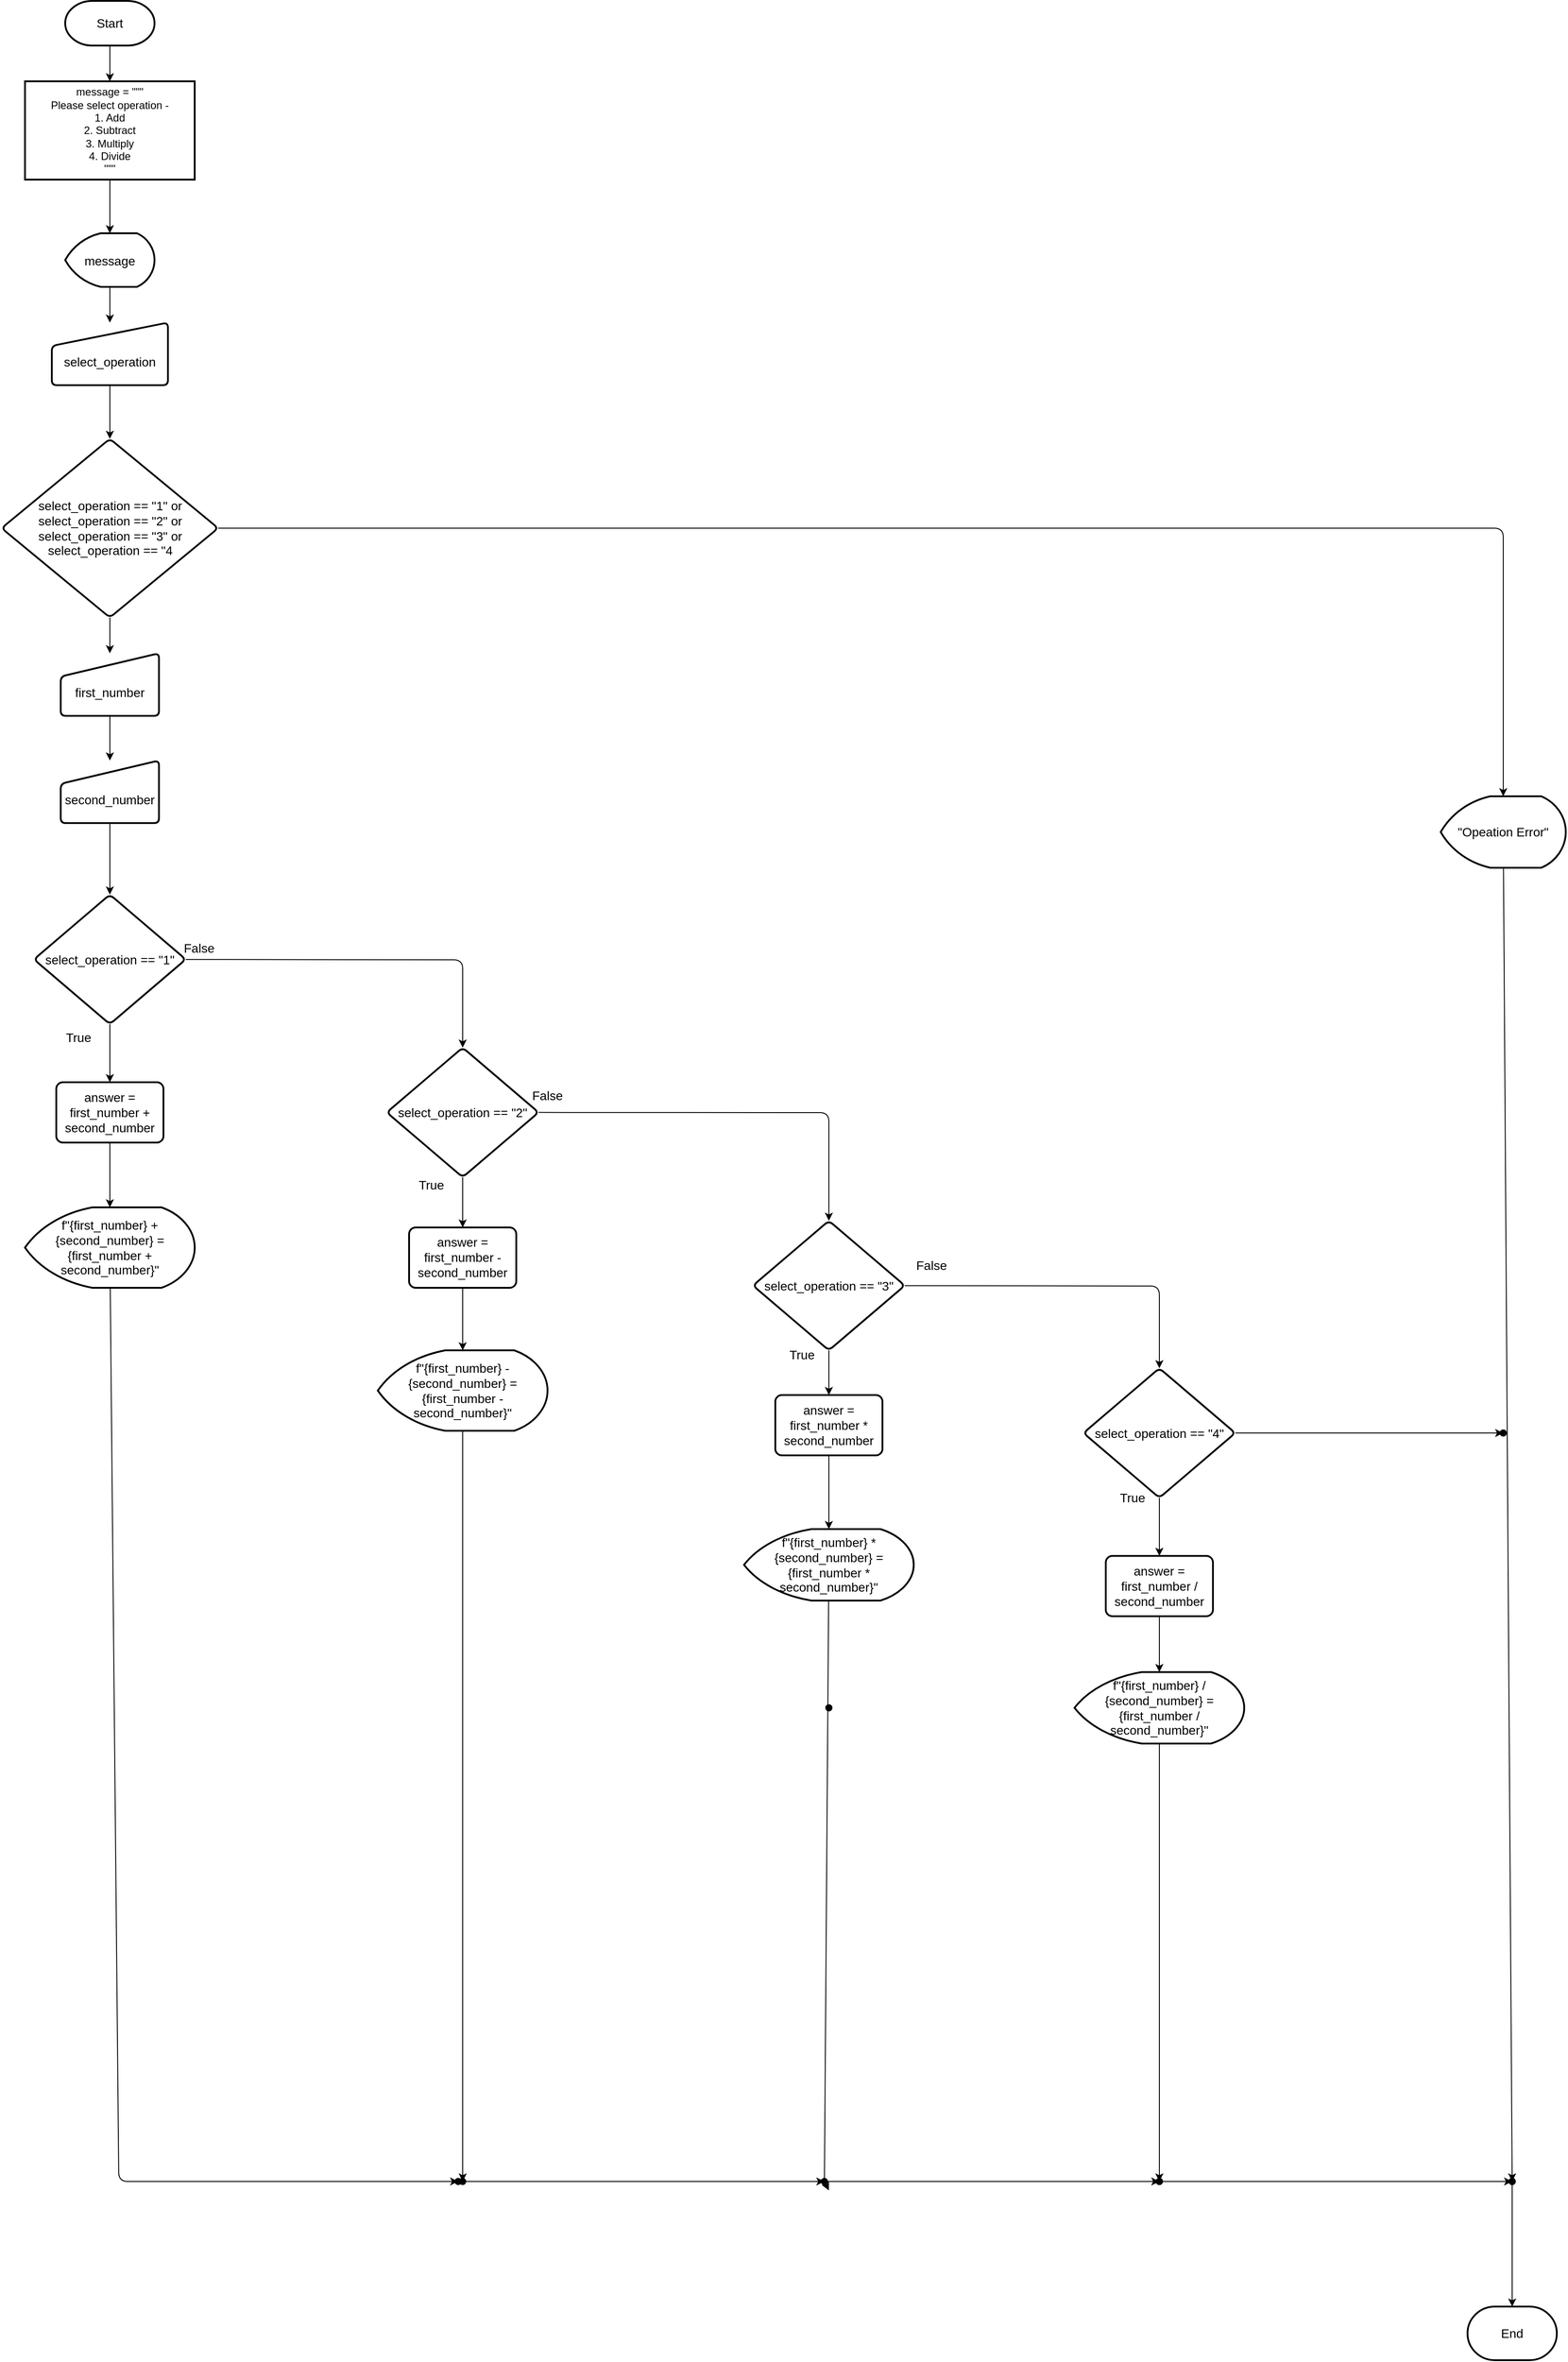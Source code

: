 <mxfile>
    <diagram id="Lz5feMa2YiNlO6fLmbmv" name="Page-1">
        <mxGraphModel dx="3540" dy="2183" grid="1" gridSize="10" guides="1" tooltips="1" connect="1" arrows="1" fold="1" page="1" pageScale="1" pageWidth="850" pageHeight="1100" math="0" shadow="0">
            <root>
                <mxCell id="0"/>
                <mxCell id="1" parent="0"/>
                <mxCell id="103" value="" style="edgeStyle=none;html=1;fontSize=18;" edge="1" parent="1" source="101" target="102">
                    <mxGeometry relative="1" as="geometry"/>
                </mxCell>
                <mxCell id="101" value="&lt;font style=&quot;font-size: 14px&quot;&gt;Start&lt;/font&gt;" style="strokeWidth=2;html=1;shape=mxgraph.flowchart.terminator;whiteSpace=wrap;" vertex="1" parent="1">
                    <mxGeometry x="390" y="590" width="100" height="50" as="geometry"/>
                </mxCell>
                <mxCell id="105" value="" style="edgeStyle=none;html=1;fontSize=18;" edge="1" parent="1" source="102" target="104">
                    <mxGeometry relative="1" as="geometry"/>
                </mxCell>
                <mxCell id="102" value="message = &quot;&quot;&quot;&lt;br&gt;Please select operation -&lt;br&gt;1. Add&lt;br&gt;2. Subtract&lt;br&gt;3. Multiply&lt;br&gt;4. Divide&lt;br&gt;&quot;&quot;&quot;" style="whiteSpace=wrap;html=1;strokeWidth=2;" vertex="1" parent="1">
                    <mxGeometry x="345" y="680" width="190" height="110" as="geometry"/>
                </mxCell>
                <mxCell id="107" value="" style="edgeStyle=none;html=1;fontSize=14;" edge="1" parent="1" source="104" target="106">
                    <mxGeometry relative="1" as="geometry"/>
                </mxCell>
                <mxCell id="104" value="&lt;font style=&quot;font-size: 14px&quot;&gt;message&lt;/font&gt;" style="strokeWidth=2;html=1;shape=mxgraph.flowchart.display;whiteSpace=wrap;fontSize=18;" vertex="1" parent="1">
                    <mxGeometry x="390" y="850" width="100" height="60" as="geometry"/>
                </mxCell>
                <mxCell id="109" value="" style="edgeStyle=none;html=1;fontSize=14;" edge="1" parent="1" source="106" target="108">
                    <mxGeometry relative="1" as="geometry"/>
                </mxCell>
                <mxCell id="106" value="&lt;br&gt;select_operation" style="html=1;strokeWidth=2;shape=manualInput;whiteSpace=wrap;rounded=1;size=26;arcSize=11;fontSize=14;" vertex="1" parent="1">
                    <mxGeometry x="375" y="950" width="130" height="70" as="geometry"/>
                </mxCell>
                <mxCell id="112" value="" style="edgeStyle=none;html=1;fontSize=14;" edge="1" parent="1" source="108" target="110">
                    <mxGeometry relative="1" as="geometry"/>
                </mxCell>
                <mxCell id="138" value="" style="edgeStyle=none;html=1;fontSize=14;" edge="1" parent="1" source="108" target="137">
                    <mxGeometry relative="1" as="geometry">
                        <Array as="points">
                            <mxPoint x="2000" y="1180"/>
                        </Array>
                    </mxGeometry>
                </mxCell>
                <mxCell id="108" value="select_operation == &quot;1&quot; or&lt;br&gt;select_operation == &quot;2&quot; or&lt;br&gt;select_operation == &quot;3&quot; or&lt;br&gt;select_operation == &quot;4" style="rhombus;whiteSpace=wrap;html=1;fontSize=14;strokeWidth=2;rounded=1;arcSize=11;" vertex="1" parent="1">
                    <mxGeometry x="318.75" y="1080" width="242.5" height="200" as="geometry"/>
                </mxCell>
                <mxCell id="113" value="" style="edgeStyle=none;html=1;fontSize=14;" edge="1" parent="1" source="110" target="111">
                    <mxGeometry relative="1" as="geometry"/>
                </mxCell>
                <mxCell id="110" value="&lt;br&gt;first_number" style="html=1;strokeWidth=2;shape=manualInput;whiteSpace=wrap;rounded=1;size=26;arcSize=11;fontSize=14;" vertex="1" parent="1">
                    <mxGeometry x="385" y="1320" width="110" height="70" as="geometry"/>
                </mxCell>
                <mxCell id="115" value="" style="edgeStyle=none;html=1;fontSize=14;" edge="1" parent="1" source="111" target="114">
                    <mxGeometry relative="1" as="geometry"/>
                </mxCell>
                <mxCell id="111" value="&lt;br&gt;second_number" style="html=1;strokeWidth=2;shape=manualInput;whiteSpace=wrap;rounded=1;size=26;arcSize=11;fontSize=14;" vertex="1" parent="1">
                    <mxGeometry x="385" y="1440" width="110" height="70" as="geometry"/>
                </mxCell>
                <mxCell id="117" value="" style="edgeStyle=none;html=1;fontSize=14;" edge="1" parent="1" source="114" target="116">
                    <mxGeometry relative="1" as="geometry"/>
                </mxCell>
                <mxCell id="123" value="" style="edgeStyle=none;html=1;fontSize=14;" edge="1" parent="1" source="114" target="122">
                    <mxGeometry relative="1" as="geometry">
                        <Array as="points">
                            <mxPoint x="835" y="1663"/>
                        </Array>
                    </mxGeometry>
                </mxCell>
                <mxCell id="114" value="select_operation == &quot;1&quot;" style="rhombus;whiteSpace=wrap;html=1;fontSize=14;strokeWidth=2;rounded=1;arcSize=11;" vertex="1" parent="1">
                    <mxGeometry x="355" y="1590" width="170" height="145" as="geometry"/>
                </mxCell>
                <mxCell id="119" value="" style="edgeStyle=none;html=1;fontSize=14;" edge="1" parent="1" source="116" target="118">
                    <mxGeometry relative="1" as="geometry"/>
                </mxCell>
                <mxCell id="116" value="answer = first_number + second_number" style="whiteSpace=wrap;html=1;fontSize=14;strokeWidth=2;rounded=1;arcSize=11;" vertex="1" parent="1">
                    <mxGeometry x="380" y="1800" width="120" height="67.5" as="geometry"/>
                </mxCell>
                <mxCell id="152" value="" style="edgeStyle=none;html=1;fontSize=14;" edge="1" parent="1" source="118" target="151">
                    <mxGeometry relative="1" as="geometry">
                        <Array as="points">
                            <mxPoint x="450" y="3030"/>
                        </Array>
                    </mxGeometry>
                </mxCell>
                <mxCell id="118" value="f&quot;{first_number} + {second_number} = {first_number + second_number}&quot;" style="strokeWidth=2;html=1;shape=mxgraph.flowchart.display;whiteSpace=wrap;fontSize=14;" vertex="1" parent="1">
                    <mxGeometry x="345" y="1940" width="190" height="90" as="geometry"/>
                </mxCell>
                <mxCell id="125" value="" style="edgeStyle=none;html=1;fontSize=14;" edge="1" parent="1" source="122" target="124">
                    <mxGeometry relative="1" as="geometry"/>
                </mxCell>
                <mxCell id="132" value="" style="edgeStyle=none;html=1;fontSize=14;" edge="1" parent="1" source="122" target="131">
                    <mxGeometry relative="1" as="geometry">
                        <Array as="points">
                            <mxPoint x="1245" y="1834"/>
                        </Array>
                    </mxGeometry>
                </mxCell>
                <mxCell id="122" value="select_operation == &quot;2&quot;" style="rhombus;whiteSpace=wrap;html=1;fontSize=14;strokeWidth=2;rounded=1;arcSize=11;" vertex="1" parent="1">
                    <mxGeometry x="750" y="1761.25" width="170" height="145" as="geometry"/>
                </mxCell>
                <mxCell id="127" value="" style="edgeStyle=none;html=1;fontSize=14;" edge="1" parent="1" source="124" target="126">
                    <mxGeometry relative="1" as="geometry"/>
                </mxCell>
                <mxCell id="124" value="answer = first_number - second_number" style="whiteSpace=wrap;html=1;fontSize=14;strokeWidth=2;rounded=1;arcSize=11;" vertex="1" parent="1">
                    <mxGeometry x="775" y="1962.5" width="120" height="67.5" as="geometry"/>
                </mxCell>
                <mxCell id="154" value="" style="edgeStyle=none;html=1;fontSize=14;" edge="1" parent="1" source="126" target="153">
                    <mxGeometry relative="1" as="geometry"/>
                </mxCell>
                <mxCell id="126" value="f&quot;{first_number} - {second_number} = {first_number - second_number}&quot;" style="strokeWidth=2;html=1;shape=mxgraph.flowchart.display;whiteSpace=wrap;fontSize=14;" vertex="1" parent="1">
                    <mxGeometry x="740" y="2100" width="190" height="90" as="geometry"/>
                </mxCell>
                <mxCell id="128" value="True" style="text;html=1;strokeColor=none;fillColor=none;align=center;verticalAlign=middle;whiteSpace=wrap;rounded=0;fontSize=14;" vertex="1" parent="1">
                    <mxGeometry x="375" y="1735" width="60" height="30" as="geometry"/>
                </mxCell>
                <mxCell id="129" value="False" style="text;html=1;strokeColor=none;fillColor=none;align=center;verticalAlign=middle;whiteSpace=wrap;rounded=0;fontSize=14;" vertex="1" parent="1">
                    <mxGeometry x="510" y="1635" width="60" height="30" as="geometry"/>
                </mxCell>
                <mxCell id="130" value="True" style="text;html=1;strokeColor=none;fillColor=none;align=center;verticalAlign=middle;whiteSpace=wrap;rounded=0;fontSize=14;" vertex="1" parent="1">
                    <mxGeometry x="770" y="1900" width="60" height="30" as="geometry"/>
                </mxCell>
                <mxCell id="134" value="" style="edgeStyle=none;html=1;fontSize=14;" edge="1" parent="1" source="131" target="133">
                    <mxGeometry relative="1" as="geometry"/>
                </mxCell>
                <mxCell id="144" value="" style="edgeStyle=none;html=1;fontSize=14;" edge="1" parent="1" source="131" target="143">
                    <mxGeometry relative="1" as="geometry">
                        <Array as="points">
                            <mxPoint x="1615" y="2028"/>
                        </Array>
                    </mxGeometry>
                </mxCell>
                <mxCell id="131" value="select_operation == &quot;3&quot;" style="rhombus;whiteSpace=wrap;html=1;fontSize=14;strokeWidth=2;rounded=1;arcSize=11;" vertex="1" parent="1">
                    <mxGeometry x="1160" y="1955" width="170" height="145" as="geometry"/>
                </mxCell>
                <mxCell id="136" value="" style="edgeStyle=none;html=1;fontSize=14;" edge="1" parent="1" source="133" target="135">
                    <mxGeometry relative="1" as="geometry"/>
                </mxCell>
                <mxCell id="133" value="answer = first_number * second_number" style="whiteSpace=wrap;html=1;fontSize=14;strokeWidth=2;rounded=1;arcSize=11;" vertex="1" parent="1">
                    <mxGeometry x="1185" y="2150" width="120" height="67.5" as="geometry"/>
                </mxCell>
                <mxCell id="156" value="" style="edgeStyle=none;html=1;fontSize=14;startArrow=none;" edge="1" parent="1" source="159">
                    <mxGeometry relative="1" as="geometry">
                        <mxPoint x="1245" y="3040" as="targetPoint"/>
                    </mxGeometry>
                </mxCell>
                <mxCell id="135" value="f&quot;{first_number} * {second_number} = {first_number * second_number}&quot;" style="strokeWidth=2;html=1;shape=mxgraph.flowchart.display;whiteSpace=wrap;fontSize=14;" vertex="1" parent="1">
                    <mxGeometry x="1150" y="2300" width="190" height="80" as="geometry"/>
                </mxCell>
                <mxCell id="167" value="" style="edgeStyle=none;html=1;fontSize=14;" edge="1" parent="1" source="137" target="166">
                    <mxGeometry relative="1" as="geometry"/>
                </mxCell>
                <mxCell id="137" value="&quot;Opeation Error&quot;" style="strokeWidth=2;html=1;shape=mxgraph.flowchart.display;whiteSpace=wrap;fontSize=14;" vertex="1" parent="1">
                    <mxGeometry x="1930" y="1480" width="140" height="80" as="geometry"/>
                </mxCell>
                <mxCell id="139" value="False" style="text;html=1;strokeColor=none;fillColor=none;align=center;verticalAlign=middle;whiteSpace=wrap;rounded=0;fontSize=14;" vertex="1" parent="1">
                    <mxGeometry x="900" y="1800" width="60" height="30" as="geometry"/>
                </mxCell>
                <mxCell id="140" value="True" style="text;html=1;strokeColor=none;fillColor=none;align=center;verticalAlign=middle;whiteSpace=wrap;rounded=0;fontSize=14;" vertex="1" parent="1">
                    <mxGeometry x="1185" y="2090" width="60" height="30" as="geometry"/>
                </mxCell>
                <mxCell id="147" value="" style="edgeStyle=none;html=1;fontSize=14;" edge="1" parent="1" source="143" target="146">
                    <mxGeometry relative="1" as="geometry"/>
                </mxCell>
                <mxCell id="172" value="" style="edgeStyle=none;html=1;fontSize=14;" edge="1" parent="1" source="143" target="171">
                    <mxGeometry relative="1" as="geometry"/>
                </mxCell>
                <mxCell id="143" value="select_operation == &quot;4&quot;" style="rhombus;whiteSpace=wrap;html=1;fontSize=14;strokeWidth=2;rounded=1;arcSize=11;" vertex="1" parent="1">
                    <mxGeometry x="1530" y="2120" width="170" height="145" as="geometry"/>
                </mxCell>
                <mxCell id="145" value="False" style="text;html=1;strokeColor=none;fillColor=none;align=center;verticalAlign=middle;whiteSpace=wrap;rounded=0;fontSize=14;" vertex="1" parent="1">
                    <mxGeometry x="1330" y="1990" width="60" height="30" as="geometry"/>
                </mxCell>
                <mxCell id="149" value="" style="edgeStyle=none;html=1;fontSize=14;" edge="1" parent="1" source="146" target="148">
                    <mxGeometry relative="1" as="geometry"/>
                </mxCell>
                <mxCell id="146" value="answer = first_number / second_number" style="whiteSpace=wrap;html=1;fontSize=14;strokeWidth=2;rounded=1;arcSize=11;" vertex="1" parent="1">
                    <mxGeometry x="1555" y="2330" width="120" height="67.5" as="geometry"/>
                </mxCell>
                <mxCell id="163" value="" style="edgeStyle=none;html=1;fontSize=14;" edge="1" parent="1" source="148" target="162">
                    <mxGeometry relative="1" as="geometry"/>
                </mxCell>
                <mxCell id="148" value="f&quot;{first_number} / {second_number} = {first_number / second_number}&quot;" style="strokeWidth=2;html=1;shape=mxgraph.flowchart.display;whiteSpace=wrap;fontSize=14;" vertex="1" parent="1">
                    <mxGeometry x="1520" y="2460" width="190" height="80" as="geometry"/>
                </mxCell>
                <mxCell id="150" value="True" style="text;html=1;strokeColor=none;fillColor=none;align=center;verticalAlign=middle;whiteSpace=wrap;rounded=0;fontSize=14;" vertex="1" parent="1">
                    <mxGeometry x="1555" y="2250" width="60" height="30" as="geometry"/>
                </mxCell>
                <mxCell id="151" value="" style="shape=waypoint;sketch=0;size=6;pointerEvents=1;points=[];fillColor=default;resizable=0;rotatable=0;perimeter=centerPerimeter;snapToPoint=1;fontSize=14;strokeWidth=2;" vertex="1" parent="1">
                    <mxGeometry x="810" y="3010" width="40" height="40" as="geometry"/>
                </mxCell>
                <mxCell id="160" value="" style="edgeStyle=none;html=1;fontSize=14;" edge="1" parent="1" source="153" target="159">
                    <mxGeometry relative="1" as="geometry"/>
                </mxCell>
                <mxCell id="153" value="" style="shape=waypoint;sketch=0;size=6;pointerEvents=1;points=[];fillColor=default;resizable=0;rotatable=0;perimeter=centerPerimeter;snapToPoint=1;fontSize=14;strokeWidth=2;" vertex="1" parent="1">
                    <mxGeometry x="815" y="3010" width="40" height="40" as="geometry"/>
                </mxCell>
                <mxCell id="155" value="" style="shape=waypoint;sketch=0;size=6;pointerEvents=1;points=[];fillColor=default;resizable=0;rotatable=0;perimeter=centerPerimeter;snapToPoint=1;fontSize=14;strokeWidth=2;" vertex="1" parent="1">
                    <mxGeometry x="1225" y="2480" width="40" height="40" as="geometry"/>
                </mxCell>
                <mxCell id="165" value="" style="edgeStyle=none;html=1;fontSize=14;" edge="1" parent="1" source="159" target="164">
                    <mxGeometry relative="1" as="geometry"/>
                </mxCell>
                <mxCell id="159" value="" style="shape=waypoint;sketch=0;size=6;pointerEvents=1;points=[];fillColor=default;resizable=0;rotatable=0;perimeter=centerPerimeter;snapToPoint=1;fontSize=14;strokeWidth=2;" vertex="1" parent="1">
                    <mxGeometry x="1220" y="3010" width="40" height="40" as="geometry"/>
                </mxCell>
                <mxCell id="161" value="" style="edgeStyle=none;html=1;fontSize=14;endArrow=none;" edge="1" parent="1" source="135" target="159">
                    <mxGeometry relative="1" as="geometry">
                        <mxPoint x="1245" y="2380" as="sourcePoint"/>
                        <mxPoint x="1245" y="3040" as="targetPoint"/>
                    </mxGeometry>
                </mxCell>
                <mxCell id="162" value="" style="shape=waypoint;sketch=0;size=6;pointerEvents=1;points=[];fillColor=default;resizable=0;rotatable=0;perimeter=centerPerimeter;snapToPoint=1;fontSize=14;strokeWidth=2;" vertex="1" parent="1">
                    <mxGeometry x="1595" y="3010" width="40" height="40" as="geometry"/>
                </mxCell>
                <mxCell id="169" value="" style="edgeStyle=none;html=1;fontSize=14;" edge="1" parent="1" source="164" target="168">
                    <mxGeometry relative="1" as="geometry"/>
                </mxCell>
                <mxCell id="164" value="" style="shape=waypoint;sketch=0;size=6;pointerEvents=1;points=[];fillColor=default;resizable=0;rotatable=0;perimeter=centerPerimeter;snapToPoint=1;fontSize=14;strokeWidth=2;" vertex="1" parent="1">
                    <mxGeometry x="1595" y="3010" width="40" height="40" as="geometry"/>
                </mxCell>
                <mxCell id="166" value="" style="shape=waypoint;sketch=0;size=6;pointerEvents=1;points=[];fillColor=default;resizable=0;rotatable=0;perimeter=centerPerimeter;snapToPoint=1;fontSize=14;strokeWidth=2;" vertex="1" parent="1">
                    <mxGeometry x="1990" y="3010" width="40" height="40" as="geometry"/>
                </mxCell>
                <mxCell id="174" value="" style="edgeStyle=none;html=1;fontSize=14;" edge="1" parent="1" source="168" target="170">
                    <mxGeometry relative="1" as="geometry"/>
                </mxCell>
                <mxCell id="168" value="" style="shape=waypoint;sketch=0;size=6;pointerEvents=1;points=[];fillColor=default;resizable=0;rotatable=0;perimeter=centerPerimeter;snapToPoint=1;fontSize=14;strokeWidth=2;" vertex="1" parent="1">
                    <mxGeometry x="1990" y="3010" width="40" height="40" as="geometry"/>
                </mxCell>
                <mxCell id="170" value="End" style="strokeWidth=2;html=1;shape=mxgraph.flowchart.terminator;whiteSpace=wrap;fontSize=14;" vertex="1" parent="1">
                    <mxGeometry x="1960" y="3170" width="100" height="60" as="geometry"/>
                </mxCell>
                <mxCell id="171" value="" style="shape=waypoint;sketch=0;size=6;pointerEvents=1;points=[];fillColor=default;resizable=0;rotatable=0;perimeter=centerPerimeter;snapToPoint=1;fontSize=14;strokeWidth=2;rounded=1;arcSize=11;" vertex="1" parent="1">
                    <mxGeometry x="1980" y="2172.5" width="40" height="40" as="geometry"/>
                </mxCell>
            </root>
        </mxGraphModel>
    </diagram>
</mxfile>